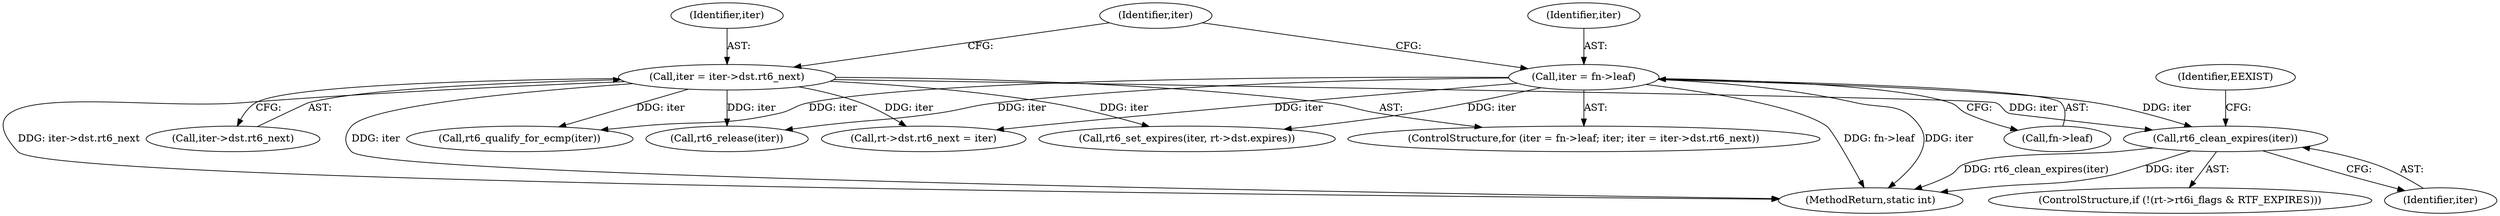 digraph "0_linux_307f2fb95e9b96b3577916e73d92e104f8f26494@pointer" {
"1000264" [label="(Call,rt6_clean_expires(iter))"];
"1000163" [label="(Call,iter = fn->leaf)"];
"1000169" [label="(Call,iter = iter->dst.rt6_next)"];
"1000264" [label="(Call,rt6_clean_expires(iter))"];
"1000495" [label="(Call,rt6_release(iter))"];
"1000522" [label="(MethodReturn,static int)"];
"1000168" [label="(Identifier,iter)"];
"1000257" [label="(ControlStructure,if (!(rt->rt6i_flags & RTF_EXPIRES)))"];
"1000265" [label="(Identifier,iter)"];
"1000171" [label="(Call,iter->dst.rt6_next)"];
"1000169" [label="(Call,iter = iter->dst.rt6_next)"];
"1000164" [label="(Identifier,iter)"];
"1000162" [label="(ControlStructure,for (iter = fn->leaf; iter; iter = iter->dst.rt6_next))"];
"1000165" [label="(Call,fn->leaf)"];
"1000394" [label="(Call,rt->dst.rt6_next = iter)"];
"1000267" [label="(Call,rt6_set_expires(iter, rt->dst.expires))"];
"1000170" [label="(Identifier,iter)"];
"1000276" [label="(Identifier,EEXIST)"];
"1000163" [label="(Call,iter = fn->leaf)"];
"1000280" [label="(Call,rt6_qualify_for_ecmp(iter))"];
"1000264" -> "1000257"  [label="AST: "];
"1000264" -> "1000265"  [label="CFG: "];
"1000265" -> "1000264"  [label="AST: "];
"1000276" -> "1000264"  [label="CFG: "];
"1000264" -> "1000522"  [label="DDG: iter"];
"1000264" -> "1000522"  [label="DDG: rt6_clean_expires(iter)"];
"1000163" -> "1000264"  [label="DDG: iter"];
"1000169" -> "1000264"  [label="DDG: iter"];
"1000163" -> "1000162"  [label="AST: "];
"1000163" -> "1000165"  [label="CFG: "];
"1000164" -> "1000163"  [label="AST: "];
"1000165" -> "1000163"  [label="AST: "];
"1000168" -> "1000163"  [label="CFG: "];
"1000163" -> "1000522"  [label="DDG: iter"];
"1000163" -> "1000522"  [label="DDG: fn->leaf"];
"1000163" -> "1000267"  [label="DDG: iter"];
"1000163" -> "1000280"  [label="DDG: iter"];
"1000163" -> "1000394"  [label="DDG: iter"];
"1000163" -> "1000495"  [label="DDG: iter"];
"1000169" -> "1000162"  [label="AST: "];
"1000169" -> "1000171"  [label="CFG: "];
"1000170" -> "1000169"  [label="AST: "];
"1000171" -> "1000169"  [label="AST: "];
"1000168" -> "1000169"  [label="CFG: "];
"1000169" -> "1000522"  [label="DDG: iter->dst.rt6_next"];
"1000169" -> "1000522"  [label="DDG: iter"];
"1000169" -> "1000267"  [label="DDG: iter"];
"1000169" -> "1000280"  [label="DDG: iter"];
"1000169" -> "1000394"  [label="DDG: iter"];
"1000169" -> "1000495"  [label="DDG: iter"];
}
